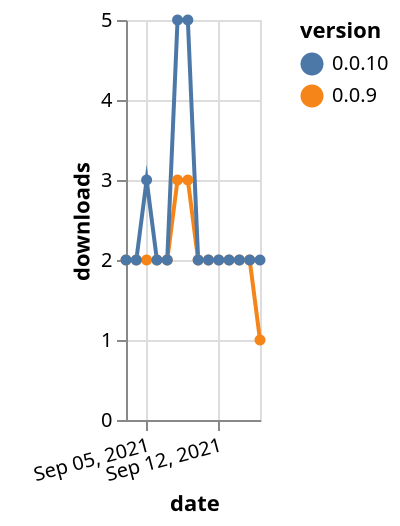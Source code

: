 {"$schema": "https://vega.github.io/schema/vega-lite/v5.json", "description": "A simple bar chart with embedded data.", "data": {"values": [{"date": "2021-09-03", "total": 2244, "delta": 2, "version": "0.0.9"}, {"date": "2021-09-04", "total": 2246, "delta": 2, "version": "0.0.9"}, {"date": "2021-09-05", "total": 2248, "delta": 2, "version": "0.0.9"}, {"date": "2021-09-06", "total": 2250, "delta": 2, "version": "0.0.9"}, {"date": "2021-09-07", "total": 2252, "delta": 2, "version": "0.0.9"}, {"date": "2021-09-08", "total": 2255, "delta": 3, "version": "0.0.9"}, {"date": "2021-09-09", "total": 2258, "delta": 3, "version": "0.0.9"}, {"date": "2021-09-10", "total": 2260, "delta": 2, "version": "0.0.9"}, {"date": "2021-09-11", "total": 2262, "delta": 2, "version": "0.0.9"}, {"date": "2021-09-12", "total": 2264, "delta": 2, "version": "0.0.9"}, {"date": "2021-09-13", "total": 2266, "delta": 2, "version": "0.0.9"}, {"date": "2021-09-14", "total": 2268, "delta": 2, "version": "0.0.9"}, {"date": "2021-09-15", "total": 2270, "delta": 2, "version": "0.0.9"}, {"date": "2021-09-16", "total": 2271, "delta": 1, "version": "0.0.9"}, {"date": "2021-09-03", "total": 2407, "delta": 2, "version": "0.0.10"}, {"date": "2021-09-04", "total": 2409, "delta": 2, "version": "0.0.10"}, {"date": "2021-09-05", "total": 2412, "delta": 3, "version": "0.0.10"}, {"date": "2021-09-06", "total": 2414, "delta": 2, "version": "0.0.10"}, {"date": "2021-09-07", "total": 2416, "delta": 2, "version": "0.0.10"}, {"date": "2021-09-08", "total": 2421, "delta": 5, "version": "0.0.10"}, {"date": "2021-09-09", "total": 2426, "delta": 5, "version": "0.0.10"}, {"date": "2021-09-10", "total": 2428, "delta": 2, "version": "0.0.10"}, {"date": "2021-09-11", "total": 2430, "delta": 2, "version": "0.0.10"}, {"date": "2021-09-12", "total": 2432, "delta": 2, "version": "0.0.10"}, {"date": "2021-09-13", "total": 2434, "delta": 2, "version": "0.0.10"}, {"date": "2021-09-14", "total": 2436, "delta": 2, "version": "0.0.10"}, {"date": "2021-09-15", "total": 2438, "delta": 2, "version": "0.0.10"}, {"date": "2021-09-16", "total": 2440, "delta": 2, "version": "0.0.10"}]}, "width": "container", "mark": {"type": "line", "point": {"filled": true}}, "encoding": {"x": {"field": "date", "type": "temporal", "timeUnit": "yearmonthdate", "title": "date", "axis": {"labelAngle": -15}}, "y": {"field": "delta", "type": "quantitative", "title": "downloads"}, "color": {"field": "version", "type": "nominal"}, "tooltip": {"field": "delta"}}}